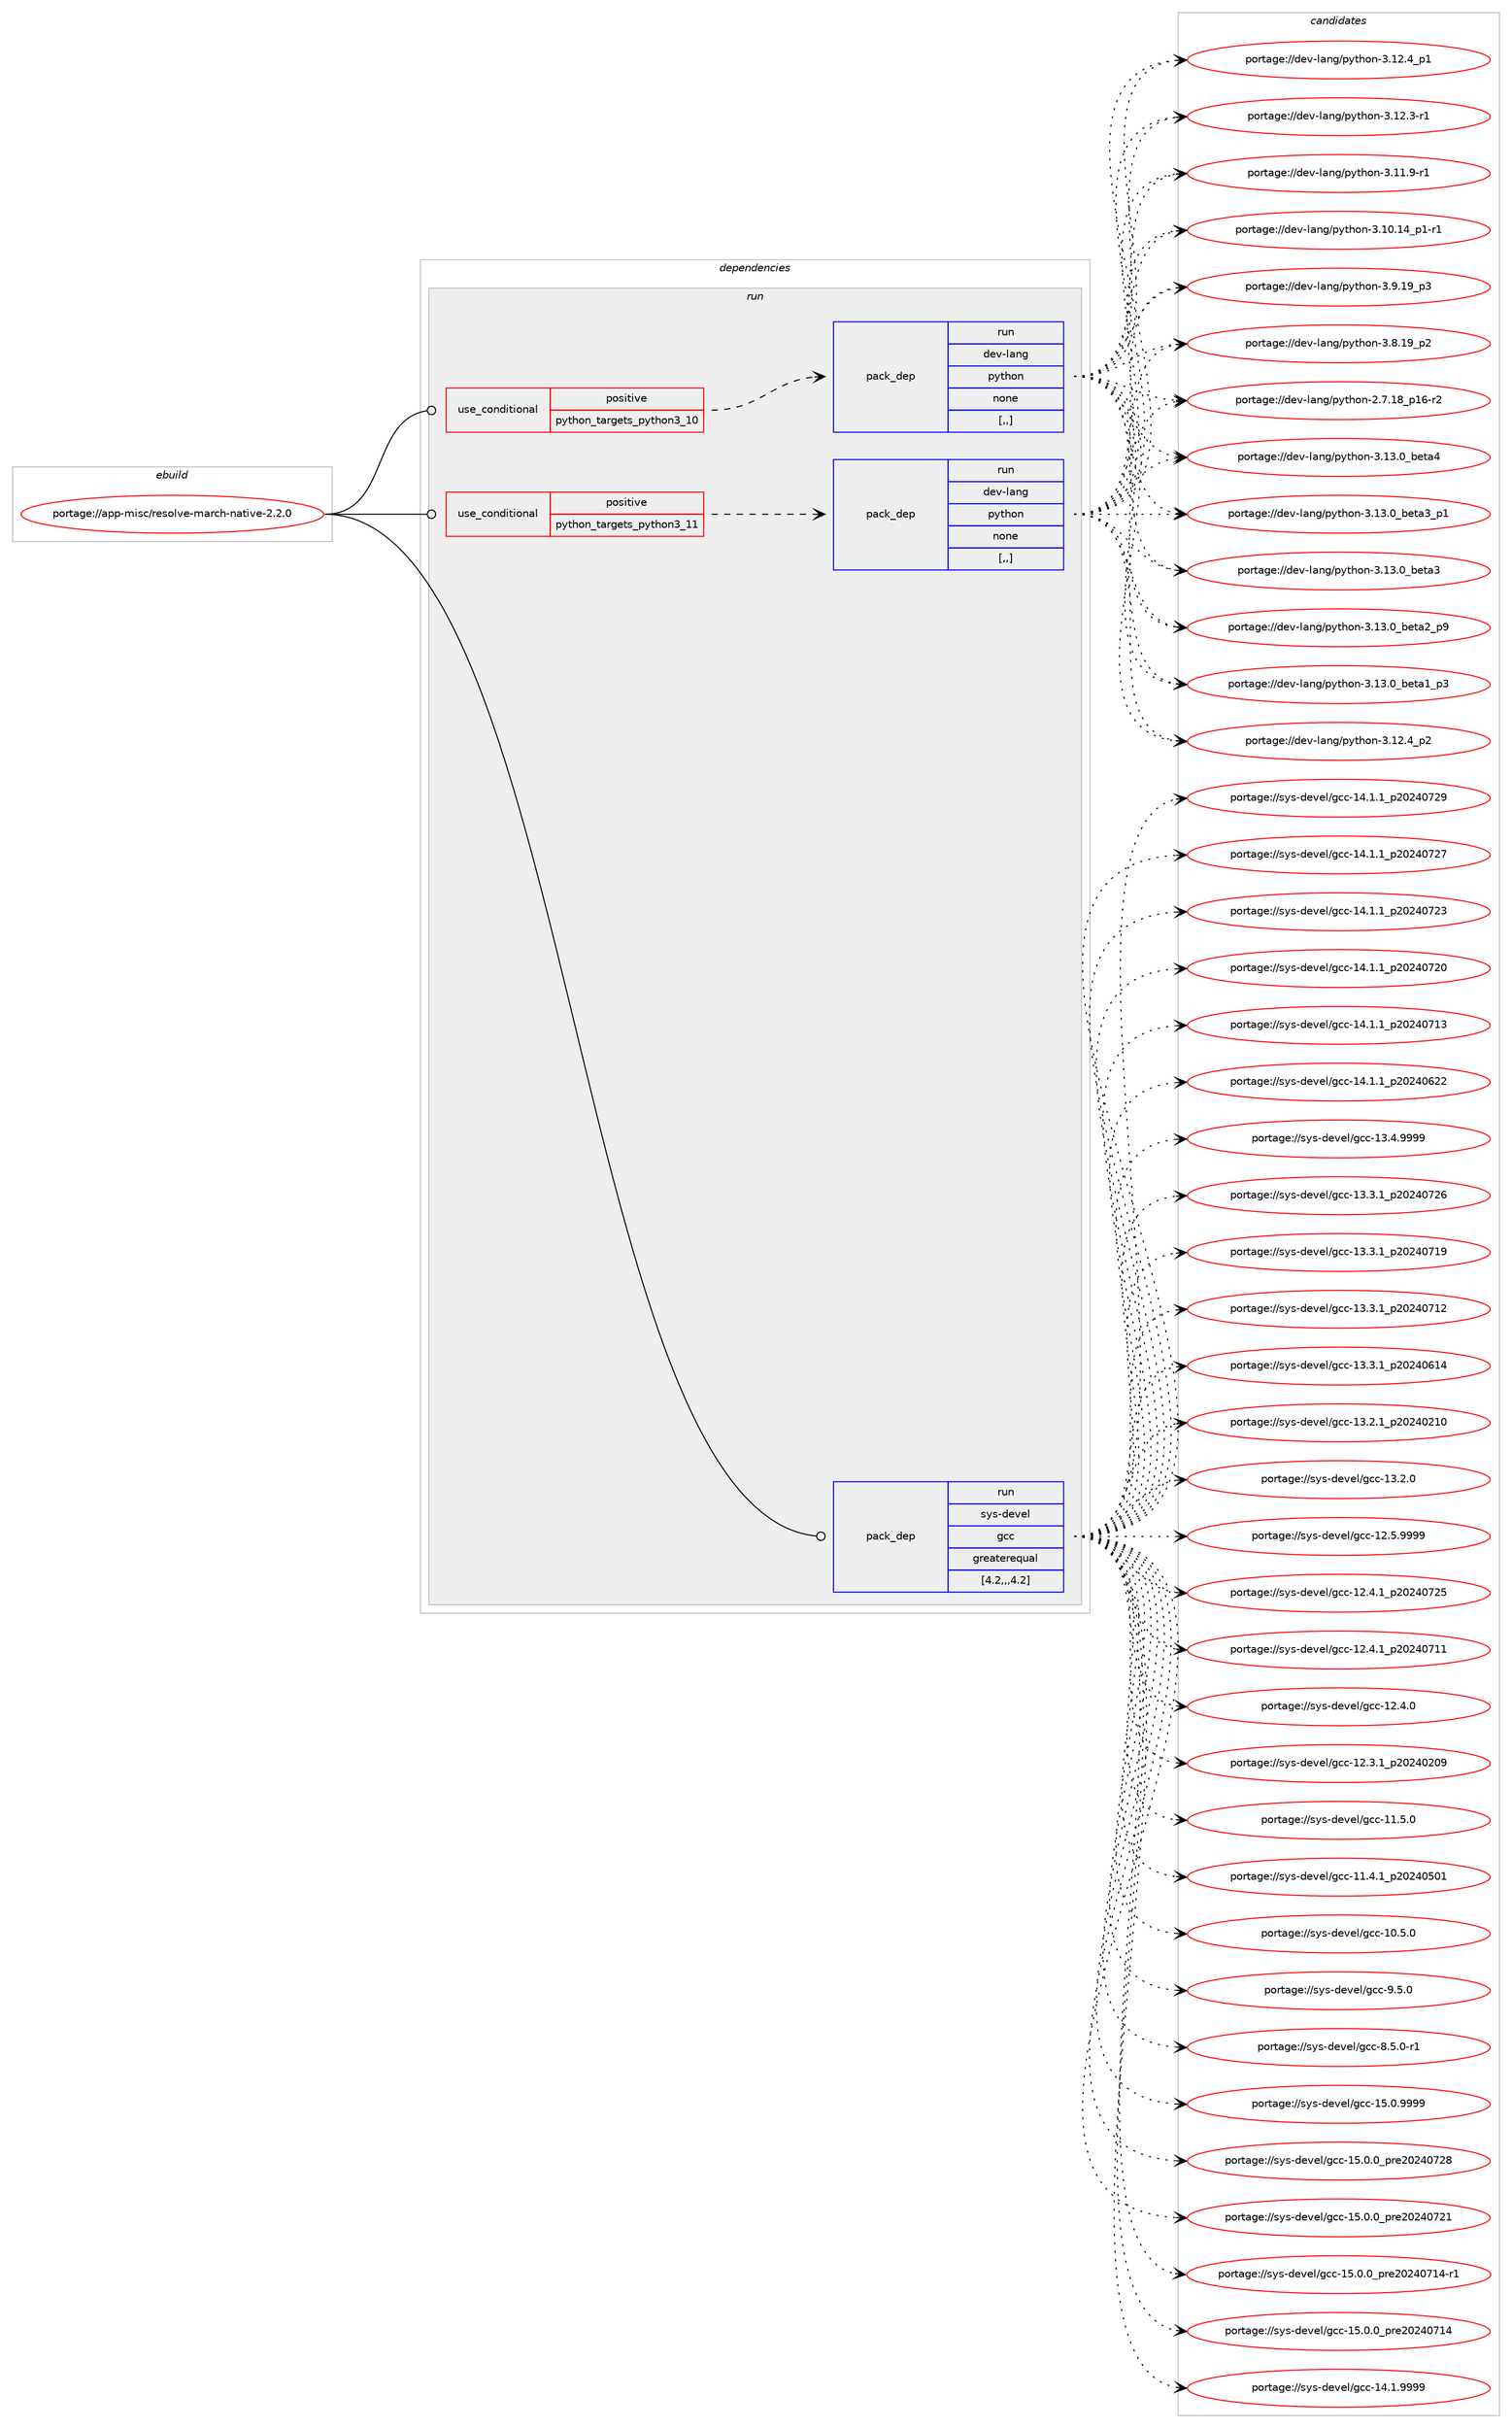 digraph prolog {

# *************
# Graph options
# *************

newrank=true;
concentrate=true;
compound=true;
graph [rankdir=LR,fontname=Helvetica,fontsize=10,ranksep=1.5];#, ranksep=2.5, nodesep=0.2];
edge  [arrowhead=vee];
node  [fontname=Helvetica,fontsize=10];

# **********
# The ebuild
# **********

subgraph cluster_leftcol {
color=gray;
label=<<i>ebuild</i>>;
id [label="portage://app-misc/resolve-march-native-2.2.0", color=red, width=4, href="../app-misc/resolve-march-native-2.2.0.svg"];
}

# ****************
# The dependencies
# ****************

subgraph cluster_midcol {
color=gray;
label=<<i>dependencies</i>>;
subgraph cluster_compile {
fillcolor="#eeeeee";
style=filled;
label=<<i>compile</i>>;
}
subgraph cluster_compileandrun {
fillcolor="#eeeeee";
style=filled;
label=<<i>compile and run</i>>;
}
subgraph cluster_run {
fillcolor="#eeeeee";
style=filled;
label=<<i>run</i>>;
subgraph cond12687 {
dependency43897 [label=<<TABLE BORDER="0" CELLBORDER="1" CELLSPACING="0" CELLPADDING="4"><TR><TD ROWSPAN="3" CELLPADDING="10">use_conditional</TD></TR><TR><TD>positive</TD></TR><TR><TD>python_targets_python3_10</TD></TR></TABLE>>, shape=none, color=red];
subgraph pack30809 {
dependency43898 [label=<<TABLE BORDER="0" CELLBORDER="1" CELLSPACING="0" CELLPADDING="4" WIDTH="220"><TR><TD ROWSPAN="6" CELLPADDING="30">pack_dep</TD></TR><TR><TD WIDTH="110">run</TD></TR><TR><TD>dev-lang</TD></TR><TR><TD>python</TD></TR><TR><TD>none</TD></TR><TR><TD>[,,]</TD></TR></TABLE>>, shape=none, color=blue];
}
dependency43897:e -> dependency43898:w [weight=20,style="dashed",arrowhead="vee"];
}
id:e -> dependency43897:w [weight=20,style="solid",arrowhead="odot"];
subgraph cond12688 {
dependency43899 [label=<<TABLE BORDER="0" CELLBORDER="1" CELLSPACING="0" CELLPADDING="4"><TR><TD ROWSPAN="3" CELLPADDING="10">use_conditional</TD></TR><TR><TD>positive</TD></TR><TR><TD>python_targets_python3_11</TD></TR></TABLE>>, shape=none, color=red];
subgraph pack30810 {
dependency43900 [label=<<TABLE BORDER="0" CELLBORDER="1" CELLSPACING="0" CELLPADDING="4" WIDTH="220"><TR><TD ROWSPAN="6" CELLPADDING="30">pack_dep</TD></TR><TR><TD WIDTH="110">run</TD></TR><TR><TD>dev-lang</TD></TR><TR><TD>python</TD></TR><TR><TD>none</TD></TR><TR><TD>[,,]</TD></TR></TABLE>>, shape=none, color=blue];
}
dependency43899:e -> dependency43900:w [weight=20,style="dashed",arrowhead="vee"];
}
id:e -> dependency43899:w [weight=20,style="solid",arrowhead="odot"];
subgraph pack30811 {
dependency43901 [label=<<TABLE BORDER="0" CELLBORDER="1" CELLSPACING="0" CELLPADDING="4" WIDTH="220"><TR><TD ROWSPAN="6" CELLPADDING="30">pack_dep</TD></TR><TR><TD WIDTH="110">run</TD></TR><TR><TD>sys-devel</TD></TR><TR><TD>gcc</TD></TR><TR><TD>greaterequal</TD></TR><TR><TD>[4.2,,,4.2]</TD></TR></TABLE>>, shape=none, color=blue];
}
id:e -> dependency43901:w [weight=20,style="solid",arrowhead="odot"];
}
}

# **************
# The candidates
# **************

subgraph cluster_choices {
rank=same;
color=gray;
label=<<i>candidates</i>>;

subgraph choice30809 {
color=black;
nodesep=1;
choice1001011184510897110103471121211161041111104551464951464895981011169752 [label="portage://dev-lang/python-3.13.0_beta4", color=red, width=4,href="../dev-lang/python-3.13.0_beta4.svg"];
choice10010111845108971101034711212111610411111045514649514648959810111697519511249 [label="portage://dev-lang/python-3.13.0_beta3_p1", color=red, width=4,href="../dev-lang/python-3.13.0_beta3_p1.svg"];
choice1001011184510897110103471121211161041111104551464951464895981011169751 [label="portage://dev-lang/python-3.13.0_beta3", color=red, width=4,href="../dev-lang/python-3.13.0_beta3.svg"];
choice10010111845108971101034711212111610411111045514649514648959810111697509511257 [label="portage://dev-lang/python-3.13.0_beta2_p9", color=red, width=4,href="../dev-lang/python-3.13.0_beta2_p9.svg"];
choice10010111845108971101034711212111610411111045514649514648959810111697499511251 [label="portage://dev-lang/python-3.13.0_beta1_p3", color=red, width=4,href="../dev-lang/python-3.13.0_beta1_p3.svg"];
choice100101118451089711010347112121116104111110455146495046529511250 [label="portage://dev-lang/python-3.12.4_p2", color=red, width=4,href="../dev-lang/python-3.12.4_p2.svg"];
choice100101118451089711010347112121116104111110455146495046529511249 [label="portage://dev-lang/python-3.12.4_p1", color=red, width=4,href="../dev-lang/python-3.12.4_p1.svg"];
choice100101118451089711010347112121116104111110455146495046514511449 [label="portage://dev-lang/python-3.12.3-r1", color=red, width=4,href="../dev-lang/python-3.12.3-r1.svg"];
choice100101118451089711010347112121116104111110455146494946574511449 [label="portage://dev-lang/python-3.11.9-r1", color=red, width=4,href="../dev-lang/python-3.11.9-r1.svg"];
choice100101118451089711010347112121116104111110455146494846495295112494511449 [label="portage://dev-lang/python-3.10.14_p1-r1", color=red, width=4,href="../dev-lang/python-3.10.14_p1-r1.svg"];
choice100101118451089711010347112121116104111110455146574649579511251 [label="portage://dev-lang/python-3.9.19_p3", color=red, width=4,href="../dev-lang/python-3.9.19_p3.svg"];
choice100101118451089711010347112121116104111110455146564649579511250 [label="portage://dev-lang/python-3.8.19_p2", color=red, width=4,href="../dev-lang/python-3.8.19_p2.svg"];
choice100101118451089711010347112121116104111110455046554649569511249544511450 [label="portage://dev-lang/python-2.7.18_p16-r2", color=red, width=4,href="../dev-lang/python-2.7.18_p16-r2.svg"];
dependency43898:e -> choice1001011184510897110103471121211161041111104551464951464895981011169752:w [style=dotted,weight="100"];
dependency43898:e -> choice10010111845108971101034711212111610411111045514649514648959810111697519511249:w [style=dotted,weight="100"];
dependency43898:e -> choice1001011184510897110103471121211161041111104551464951464895981011169751:w [style=dotted,weight="100"];
dependency43898:e -> choice10010111845108971101034711212111610411111045514649514648959810111697509511257:w [style=dotted,weight="100"];
dependency43898:e -> choice10010111845108971101034711212111610411111045514649514648959810111697499511251:w [style=dotted,weight="100"];
dependency43898:e -> choice100101118451089711010347112121116104111110455146495046529511250:w [style=dotted,weight="100"];
dependency43898:e -> choice100101118451089711010347112121116104111110455146495046529511249:w [style=dotted,weight="100"];
dependency43898:e -> choice100101118451089711010347112121116104111110455146495046514511449:w [style=dotted,weight="100"];
dependency43898:e -> choice100101118451089711010347112121116104111110455146494946574511449:w [style=dotted,weight="100"];
dependency43898:e -> choice100101118451089711010347112121116104111110455146494846495295112494511449:w [style=dotted,weight="100"];
dependency43898:e -> choice100101118451089711010347112121116104111110455146574649579511251:w [style=dotted,weight="100"];
dependency43898:e -> choice100101118451089711010347112121116104111110455146564649579511250:w [style=dotted,weight="100"];
dependency43898:e -> choice100101118451089711010347112121116104111110455046554649569511249544511450:w [style=dotted,weight="100"];
}
subgraph choice30810 {
color=black;
nodesep=1;
choice1001011184510897110103471121211161041111104551464951464895981011169752 [label="portage://dev-lang/python-3.13.0_beta4", color=red, width=4,href="../dev-lang/python-3.13.0_beta4.svg"];
choice10010111845108971101034711212111610411111045514649514648959810111697519511249 [label="portage://dev-lang/python-3.13.0_beta3_p1", color=red, width=4,href="../dev-lang/python-3.13.0_beta3_p1.svg"];
choice1001011184510897110103471121211161041111104551464951464895981011169751 [label="portage://dev-lang/python-3.13.0_beta3", color=red, width=4,href="../dev-lang/python-3.13.0_beta3.svg"];
choice10010111845108971101034711212111610411111045514649514648959810111697509511257 [label="portage://dev-lang/python-3.13.0_beta2_p9", color=red, width=4,href="../dev-lang/python-3.13.0_beta2_p9.svg"];
choice10010111845108971101034711212111610411111045514649514648959810111697499511251 [label="portage://dev-lang/python-3.13.0_beta1_p3", color=red, width=4,href="../dev-lang/python-3.13.0_beta1_p3.svg"];
choice100101118451089711010347112121116104111110455146495046529511250 [label="portage://dev-lang/python-3.12.4_p2", color=red, width=4,href="../dev-lang/python-3.12.4_p2.svg"];
choice100101118451089711010347112121116104111110455146495046529511249 [label="portage://dev-lang/python-3.12.4_p1", color=red, width=4,href="../dev-lang/python-3.12.4_p1.svg"];
choice100101118451089711010347112121116104111110455146495046514511449 [label="portage://dev-lang/python-3.12.3-r1", color=red, width=4,href="../dev-lang/python-3.12.3-r1.svg"];
choice100101118451089711010347112121116104111110455146494946574511449 [label="portage://dev-lang/python-3.11.9-r1", color=red, width=4,href="../dev-lang/python-3.11.9-r1.svg"];
choice100101118451089711010347112121116104111110455146494846495295112494511449 [label="portage://dev-lang/python-3.10.14_p1-r1", color=red, width=4,href="../dev-lang/python-3.10.14_p1-r1.svg"];
choice100101118451089711010347112121116104111110455146574649579511251 [label="portage://dev-lang/python-3.9.19_p3", color=red, width=4,href="../dev-lang/python-3.9.19_p3.svg"];
choice100101118451089711010347112121116104111110455146564649579511250 [label="portage://dev-lang/python-3.8.19_p2", color=red, width=4,href="../dev-lang/python-3.8.19_p2.svg"];
choice100101118451089711010347112121116104111110455046554649569511249544511450 [label="portage://dev-lang/python-2.7.18_p16-r2", color=red, width=4,href="../dev-lang/python-2.7.18_p16-r2.svg"];
dependency43900:e -> choice1001011184510897110103471121211161041111104551464951464895981011169752:w [style=dotted,weight="100"];
dependency43900:e -> choice10010111845108971101034711212111610411111045514649514648959810111697519511249:w [style=dotted,weight="100"];
dependency43900:e -> choice1001011184510897110103471121211161041111104551464951464895981011169751:w [style=dotted,weight="100"];
dependency43900:e -> choice10010111845108971101034711212111610411111045514649514648959810111697509511257:w [style=dotted,weight="100"];
dependency43900:e -> choice10010111845108971101034711212111610411111045514649514648959810111697499511251:w [style=dotted,weight="100"];
dependency43900:e -> choice100101118451089711010347112121116104111110455146495046529511250:w [style=dotted,weight="100"];
dependency43900:e -> choice100101118451089711010347112121116104111110455146495046529511249:w [style=dotted,weight="100"];
dependency43900:e -> choice100101118451089711010347112121116104111110455146495046514511449:w [style=dotted,weight="100"];
dependency43900:e -> choice100101118451089711010347112121116104111110455146494946574511449:w [style=dotted,weight="100"];
dependency43900:e -> choice100101118451089711010347112121116104111110455146494846495295112494511449:w [style=dotted,weight="100"];
dependency43900:e -> choice100101118451089711010347112121116104111110455146574649579511251:w [style=dotted,weight="100"];
dependency43900:e -> choice100101118451089711010347112121116104111110455146564649579511250:w [style=dotted,weight="100"];
dependency43900:e -> choice100101118451089711010347112121116104111110455046554649569511249544511450:w [style=dotted,weight="100"];
}
subgraph choice30811 {
color=black;
nodesep=1;
choice1151211154510010111810110847103999945495346484657575757 [label="portage://sys-devel/gcc-15.0.9999", color=red, width=4,href="../sys-devel/gcc-15.0.9999.svg"];
choice1151211154510010111810110847103999945495346484648951121141015048505248555056 [label="portage://sys-devel/gcc-15.0.0_pre20240728", color=red, width=4,href="../sys-devel/gcc-15.0.0_pre20240728.svg"];
choice1151211154510010111810110847103999945495346484648951121141015048505248555049 [label="portage://sys-devel/gcc-15.0.0_pre20240721", color=red, width=4,href="../sys-devel/gcc-15.0.0_pre20240721.svg"];
choice11512111545100101118101108471039999454953464846489511211410150485052485549524511449 [label="portage://sys-devel/gcc-15.0.0_pre20240714-r1", color=red, width=4,href="../sys-devel/gcc-15.0.0_pre20240714-r1.svg"];
choice1151211154510010111810110847103999945495346484648951121141015048505248554952 [label="portage://sys-devel/gcc-15.0.0_pre20240714", color=red, width=4,href="../sys-devel/gcc-15.0.0_pre20240714.svg"];
choice1151211154510010111810110847103999945495246494657575757 [label="portage://sys-devel/gcc-14.1.9999", color=red, width=4,href="../sys-devel/gcc-14.1.9999.svg"];
choice1151211154510010111810110847103999945495246494649951125048505248555057 [label="portage://sys-devel/gcc-14.1.1_p20240729", color=red, width=4,href="../sys-devel/gcc-14.1.1_p20240729.svg"];
choice1151211154510010111810110847103999945495246494649951125048505248555055 [label="portage://sys-devel/gcc-14.1.1_p20240727", color=red, width=4,href="../sys-devel/gcc-14.1.1_p20240727.svg"];
choice1151211154510010111810110847103999945495246494649951125048505248555051 [label="portage://sys-devel/gcc-14.1.1_p20240723", color=red, width=4,href="../sys-devel/gcc-14.1.1_p20240723.svg"];
choice1151211154510010111810110847103999945495246494649951125048505248555048 [label="portage://sys-devel/gcc-14.1.1_p20240720", color=red, width=4,href="../sys-devel/gcc-14.1.1_p20240720.svg"];
choice1151211154510010111810110847103999945495246494649951125048505248554951 [label="portage://sys-devel/gcc-14.1.1_p20240713", color=red, width=4,href="../sys-devel/gcc-14.1.1_p20240713.svg"];
choice1151211154510010111810110847103999945495246494649951125048505248545050 [label="portage://sys-devel/gcc-14.1.1_p20240622", color=red, width=4,href="../sys-devel/gcc-14.1.1_p20240622.svg"];
choice1151211154510010111810110847103999945495146524657575757 [label="portage://sys-devel/gcc-13.4.9999", color=red, width=4,href="../sys-devel/gcc-13.4.9999.svg"];
choice1151211154510010111810110847103999945495146514649951125048505248555054 [label="portage://sys-devel/gcc-13.3.1_p20240726", color=red, width=4,href="../sys-devel/gcc-13.3.1_p20240726.svg"];
choice1151211154510010111810110847103999945495146514649951125048505248554957 [label="portage://sys-devel/gcc-13.3.1_p20240719", color=red, width=4,href="../sys-devel/gcc-13.3.1_p20240719.svg"];
choice1151211154510010111810110847103999945495146514649951125048505248554950 [label="portage://sys-devel/gcc-13.3.1_p20240712", color=red, width=4,href="../sys-devel/gcc-13.3.1_p20240712.svg"];
choice1151211154510010111810110847103999945495146514649951125048505248544952 [label="portage://sys-devel/gcc-13.3.1_p20240614", color=red, width=4,href="../sys-devel/gcc-13.3.1_p20240614.svg"];
choice1151211154510010111810110847103999945495146504649951125048505248504948 [label="portage://sys-devel/gcc-13.2.1_p20240210", color=red, width=4,href="../sys-devel/gcc-13.2.1_p20240210.svg"];
choice1151211154510010111810110847103999945495146504648 [label="portage://sys-devel/gcc-13.2.0", color=red, width=4,href="../sys-devel/gcc-13.2.0.svg"];
choice1151211154510010111810110847103999945495046534657575757 [label="portage://sys-devel/gcc-12.5.9999", color=red, width=4,href="../sys-devel/gcc-12.5.9999.svg"];
choice1151211154510010111810110847103999945495046524649951125048505248555053 [label="portage://sys-devel/gcc-12.4.1_p20240725", color=red, width=4,href="../sys-devel/gcc-12.4.1_p20240725.svg"];
choice1151211154510010111810110847103999945495046524649951125048505248554949 [label="portage://sys-devel/gcc-12.4.1_p20240711", color=red, width=4,href="../sys-devel/gcc-12.4.1_p20240711.svg"];
choice1151211154510010111810110847103999945495046524648 [label="portage://sys-devel/gcc-12.4.0", color=red, width=4,href="../sys-devel/gcc-12.4.0.svg"];
choice1151211154510010111810110847103999945495046514649951125048505248504857 [label="portage://sys-devel/gcc-12.3.1_p20240209", color=red, width=4,href="../sys-devel/gcc-12.3.1_p20240209.svg"];
choice1151211154510010111810110847103999945494946534648 [label="portage://sys-devel/gcc-11.5.0", color=red, width=4,href="../sys-devel/gcc-11.5.0.svg"];
choice1151211154510010111810110847103999945494946524649951125048505248534849 [label="portage://sys-devel/gcc-11.4.1_p20240501", color=red, width=4,href="../sys-devel/gcc-11.4.1_p20240501.svg"];
choice1151211154510010111810110847103999945494846534648 [label="portage://sys-devel/gcc-10.5.0", color=red, width=4,href="../sys-devel/gcc-10.5.0.svg"];
choice11512111545100101118101108471039999455746534648 [label="portage://sys-devel/gcc-9.5.0", color=red, width=4,href="../sys-devel/gcc-9.5.0.svg"];
choice115121115451001011181011084710399994556465346484511449 [label="portage://sys-devel/gcc-8.5.0-r1", color=red, width=4,href="../sys-devel/gcc-8.5.0-r1.svg"];
dependency43901:e -> choice1151211154510010111810110847103999945495346484657575757:w [style=dotted,weight="100"];
dependency43901:e -> choice1151211154510010111810110847103999945495346484648951121141015048505248555056:w [style=dotted,weight="100"];
dependency43901:e -> choice1151211154510010111810110847103999945495346484648951121141015048505248555049:w [style=dotted,weight="100"];
dependency43901:e -> choice11512111545100101118101108471039999454953464846489511211410150485052485549524511449:w [style=dotted,weight="100"];
dependency43901:e -> choice1151211154510010111810110847103999945495346484648951121141015048505248554952:w [style=dotted,weight="100"];
dependency43901:e -> choice1151211154510010111810110847103999945495246494657575757:w [style=dotted,weight="100"];
dependency43901:e -> choice1151211154510010111810110847103999945495246494649951125048505248555057:w [style=dotted,weight="100"];
dependency43901:e -> choice1151211154510010111810110847103999945495246494649951125048505248555055:w [style=dotted,weight="100"];
dependency43901:e -> choice1151211154510010111810110847103999945495246494649951125048505248555051:w [style=dotted,weight="100"];
dependency43901:e -> choice1151211154510010111810110847103999945495246494649951125048505248555048:w [style=dotted,weight="100"];
dependency43901:e -> choice1151211154510010111810110847103999945495246494649951125048505248554951:w [style=dotted,weight="100"];
dependency43901:e -> choice1151211154510010111810110847103999945495246494649951125048505248545050:w [style=dotted,weight="100"];
dependency43901:e -> choice1151211154510010111810110847103999945495146524657575757:w [style=dotted,weight="100"];
dependency43901:e -> choice1151211154510010111810110847103999945495146514649951125048505248555054:w [style=dotted,weight="100"];
dependency43901:e -> choice1151211154510010111810110847103999945495146514649951125048505248554957:w [style=dotted,weight="100"];
dependency43901:e -> choice1151211154510010111810110847103999945495146514649951125048505248554950:w [style=dotted,weight="100"];
dependency43901:e -> choice1151211154510010111810110847103999945495146514649951125048505248544952:w [style=dotted,weight="100"];
dependency43901:e -> choice1151211154510010111810110847103999945495146504649951125048505248504948:w [style=dotted,weight="100"];
dependency43901:e -> choice1151211154510010111810110847103999945495146504648:w [style=dotted,weight="100"];
dependency43901:e -> choice1151211154510010111810110847103999945495046534657575757:w [style=dotted,weight="100"];
dependency43901:e -> choice1151211154510010111810110847103999945495046524649951125048505248555053:w [style=dotted,weight="100"];
dependency43901:e -> choice1151211154510010111810110847103999945495046524649951125048505248554949:w [style=dotted,weight="100"];
dependency43901:e -> choice1151211154510010111810110847103999945495046524648:w [style=dotted,weight="100"];
dependency43901:e -> choice1151211154510010111810110847103999945495046514649951125048505248504857:w [style=dotted,weight="100"];
dependency43901:e -> choice1151211154510010111810110847103999945494946534648:w [style=dotted,weight="100"];
dependency43901:e -> choice1151211154510010111810110847103999945494946524649951125048505248534849:w [style=dotted,weight="100"];
dependency43901:e -> choice1151211154510010111810110847103999945494846534648:w [style=dotted,weight="100"];
dependency43901:e -> choice11512111545100101118101108471039999455746534648:w [style=dotted,weight="100"];
dependency43901:e -> choice115121115451001011181011084710399994556465346484511449:w [style=dotted,weight="100"];
}
}

}

